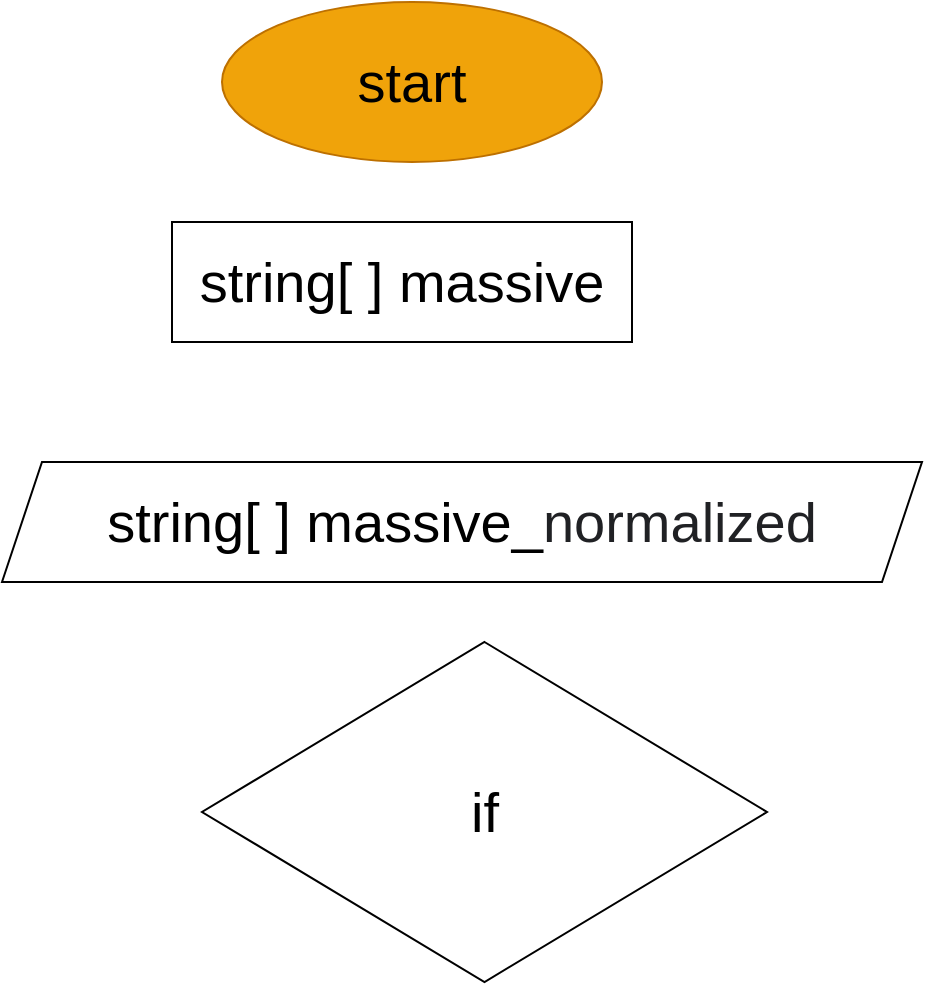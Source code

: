 <mxfile version="20.4.0" type="device"><diagram id="8J38llInG5uuJdc4u0fe" name="Страница 1"><mxGraphModel dx="1102" dy="582" grid="1" gridSize="10" guides="1" tooltips="1" connect="1" arrows="1" fold="1" page="1" pageScale="1" pageWidth="827" pageHeight="1169" math="0" shadow="0"><root><mxCell id="0"/><mxCell id="1" parent="0"/><mxCell id="0Oa2Qqg7uSvgOQv-ONkk-1" value="&lt;font style=&quot;font-size: 28px;&quot;&gt;start&lt;/font&gt;" style="ellipse;whiteSpace=wrap;html=1;fillColor=#f0a30a;strokeColor=#BD7000;fontColor=#000000;" vertex="1" parent="1"><mxGeometry x="220" y="40" width="190" height="80" as="geometry"/></mxCell><mxCell id="0Oa2Qqg7uSvgOQv-ONkk-2" value="string[ ] massive_&lt;span style=&quot;color: rgb(32, 33, 36); font-family: inherit; text-align: left; background-color: initial;&quot;&gt;normalized&lt;/span&gt;" style="shape=parallelogram;perimeter=parallelogramPerimeter;whiteSpace=wrap;html=1;fixedSize=1;fontSize=28;" vertex="1" parent="1"><mxGeometry x="110" y="270" width="460" height="60" as="geometry"/></mxCell><mxCell id="0Oa2Qqg7uSvgOQv-ONkk-3" value="string[ ] massive" style="rounded=0;whiteSpace=wrap;html=1;fontSize=28;" vertex="1" parent="1"><mxGeometry x="195" y="150" width="230" height="60" as="geometry"/></mxCell><mxCell id="0Oa2Qqg7uSvgOQv-ONkk-4" value="if" style="rhombus;whiteSpace=wrap;html=1;fontSize=28;" vertex="1" parent="1"><mxGeometry x="210" y="360" width="282.5" height="170" as="geometry"/></mxCell></root></mxGraphModel></diagram></mxfile>